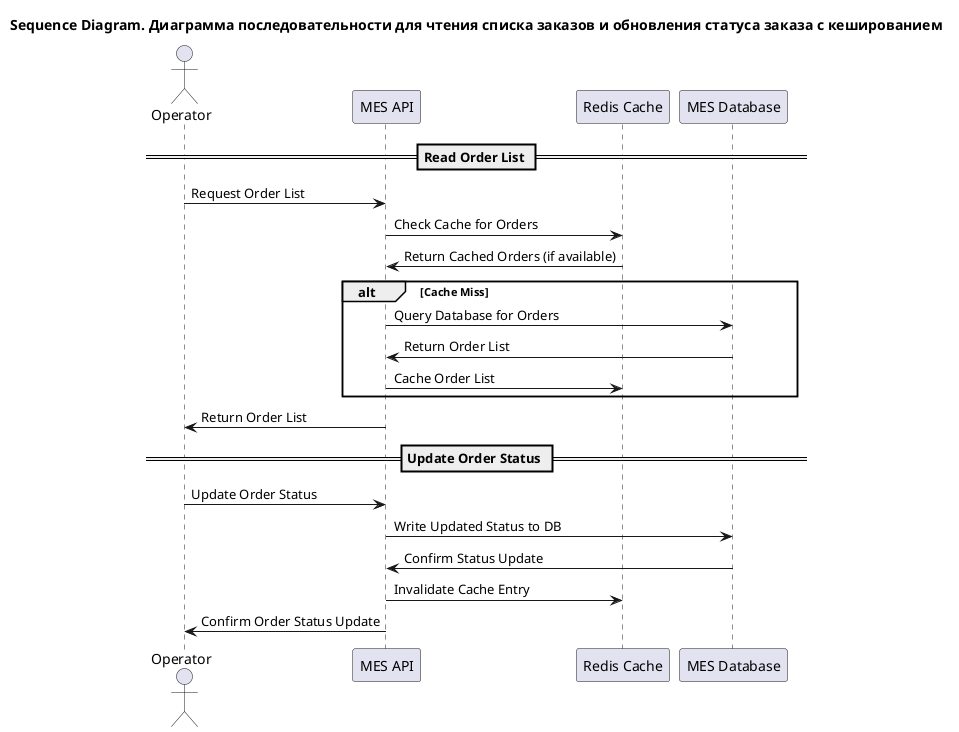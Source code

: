 @startuml

title Sequence Diagram. Диаграмма последовательности для чтения списка заказов и обновления статуса заказа с кешированием
actor Operator
participant "MES API" as API
participant "Redis Cache" as CACHE
participant "MES Database" as DB

== Read Order List ==
Operator -> API : Request Order List
API -> CACHE : Check Cache for Orders
CACHE -> API : Return Cached Orders (if available)
alt Cache Miss
    API -> DB : Query Database for Orders
    DB -> API : Return Order List
    API -> CACHE : Cache Order List
end
API -> Operator : Return Order List

== Update Order Status ==
Operator -> API : Update Order Status
API -> DB : Write Updated Status to DB
DB -> API : Confirm Status Update
API -> CACHE : Invalidate Cache Entry
API -> Operator : Confirm Order Status Update

@enduml
